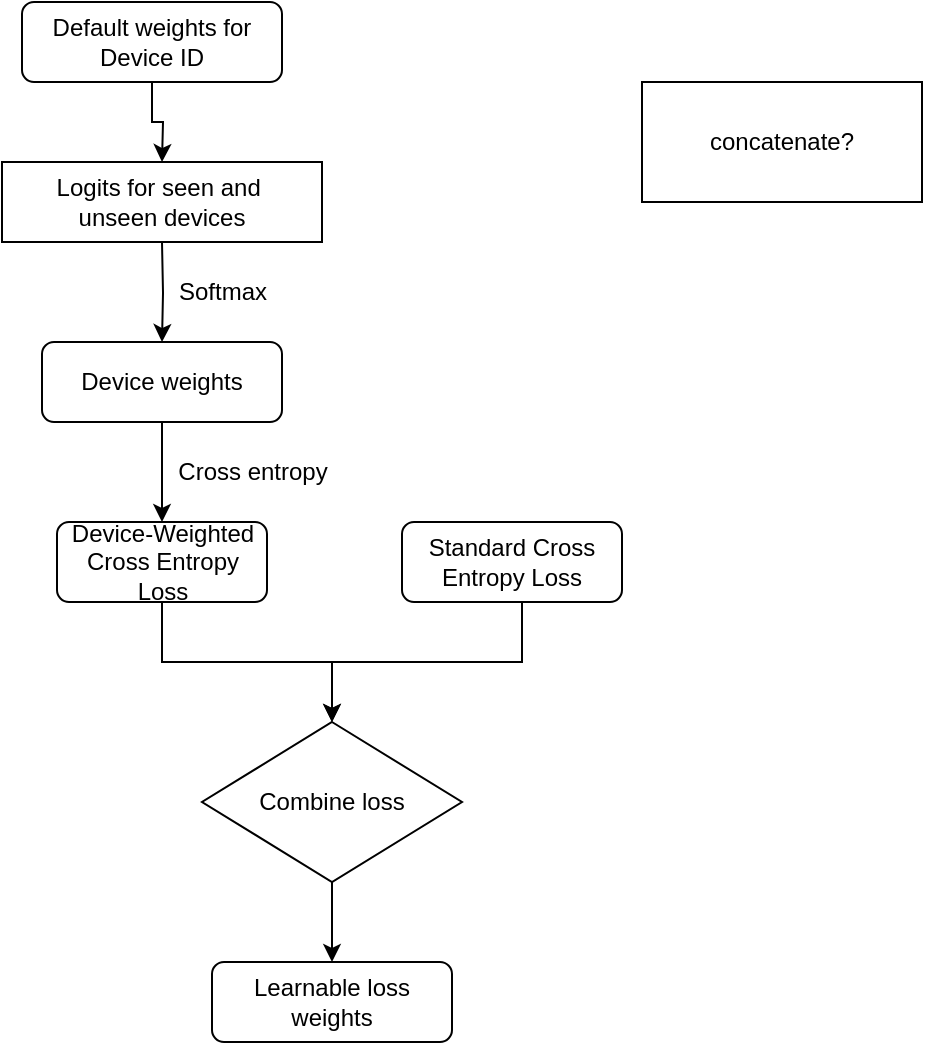 <mxfile version="26.2.10" pages="2">
  <diagram id="C5RBs43oDa-KdzZeNtuy" name="Page-1">
    <mxGraphModel dx="1215" dy="631" grid="1" gridSize="10" guides="1" tooltips="1" connect="1" arrows="1" fold="1" page="1" pageScale="1" pageWidth="827" pageHeight="1169" math="0" shadow="0">
      <root>
        <mxCell id="WIyWlLk6GJQsqaUBKTNV-0" />
        <mxCell id="WIyWlLk6GJQsqaUBKTNV-1" parent="WIyWlLk6GJQsqaUBKTNV-0" />
        <mxCell id="fnSgLKUvwpvgA6tS0XWF-12" value="" style="edgeStyle=orthogonalEdgeStyle;rounded=0;orthogonalLoop=1;jettySize=auto;html=1;" parent="WIyWlLk6GJQsqaUBKTNV-1" source="WIyWlLk6GJQsqaUBKTNV-3" edge="1">
          <mxGeometry relative="1" as="geometry">
            <mxPoint x="220" y="160" as="targetPoint" />
          </mxGeometry>
        </mxCell>
        <mxCell id="WIyWlLk6GJQsqaUBKTNV-3" value="Default weights for Device ID" style="rounded=1;whiteSpace=wrap;html=1;fontSize=12;glass=0;strokeWidth=1;shadow=0;" parent="WIyWlLk6GJQsqaUBKTNV-1" vertex="1">
          <mxGeometry x="150" y="80" width="130" height="40" as="geometry" />
        </mxCell>
        <mxCell id="fnSgLKUvwpvgA6tS0XWF-13" value="" style="edgeStyle=orthogonalEdgeStyle;rounded=0;orthogonalLoop=1;jettySize=auto;html=1;" parent="WIyWlLk6GJQsqaUBKTNV-1" target="fnSgLKUvwpvgA6tS0XWF-10" edge="1">
          <mxGeometry relative="1" as="geometry">
            <mxPoint x="220" y="200" as="sourcePoint" />
          </mxGeometry>
        </mxCell>
        <mxCell id="fnSgLKUvwpvgA6tS0XWF-31" value="" style="edgeStyle=orthogonalEdgeStyle;rounded=0;orthogonalLoop=1;jettySize=auto;html=1;" parent="WIyWlLk6GJQsqaUBKTNV-1" source="fnSgLKUvwpvgA6tS0XWF-8" target="fnSgLKUvwpvgA6tS0XWF-30" edge="1">
          <mxGeometry relative="1" as="geometry" />
        </mxCell>
        <mxCell id="fnSgLKUvwpvgA6tS0XWF-8" value="Combine loss" style="rhombus;whiteSpace=wrap;html=1;" parent="WIyWlLk6GJQsqaUBKTNV-1" vertex="1">
          <mxGeometry x="240" y="440" width="130" height="80" as="geometry" />
        </mxCell>
        <mxCell id="fnSgLKUvwpvgA6tS0XWF-9" style="edgeStyle=orthogonalEdgeStyle;rounded=0;orthogonalLoop=1;jettySize=auto;html=1;exitX=0.5;exitY=1;exitDx=0;exitDy=0;" parent="WIyWlLk6GJQsqaUBKTNV-1" edge="1">
          <mxGeometry relative="1" as="geometry">
            <mxPoint x="540" y="320" as="sourcePoint" />
            <mxPoint x="540" y="320" as="targetPoint" />
          </mxGeometry>
        </mxCell>
        <mxCell id="fnSgLKUvwpvgA6tS0XWF-24" value="" style="edgeStyle=orthogonalEdgeStyle;rounded=0;orthogonalLoop=1;jettySize=auto;html=1;" parent="WIyWlLk6GJQsqaUBKTNV-1" source="fnSgLKUvwpvgA6tS0XWF-10" target="fnSgLKUvwpvgA6tS0XWF-11" edge="1">
          <mxGeometry relative="1" as="geometry" />
        </mxCell>
        <mxCell id="fnSgLKUvwpvgA6tS0XWF-10" value="Device weights" style="rounded=1;whiteSpace=wrap;html=1;" parent="WIyWlLk6GJQsqaUBKTNV-1" vertex="1">
          <mxGeometry x="160" y="250" width="120" height="40" as="geometry" />
        </mxCell>
        <mxCell id="fnSgLKUvwpvgA6tS0XWF-27" value="" style="edgeStyle=orthogonalEdgeStyle;rounded=0;orthogonalLoop=1;jettySize=auto;html=1;" parent="WIyWlLk6GJQsqaUBKTNV-1" source="fnSgLKUvwpvgA6tS0XWF-11" target="fnSgLKUvwpvgA6tS0XWF-8" edge="1">
          <mxGeometry relative="1" as="geometry" />
        </mxCell>
        <mxCell id="fnSgLKUvwpvgA6tS0XWF-11" value="Device-Weighted Cross Entropy Loss" style="rounded=1;whiteSpace=wrap;html=1;" parent="WIyWlLk6GJQsqaUBKTNV-1" vertex="1">
          <mxGeometry x="167.5" y="340" width="105" height="40" as="geometry" />
        </mxCell>
        <mxCell id="fnSgLKUvwpvgA6tS0XWF-14" value="Softmax" style="text;html=1;align=center;verticalAlign=middle;resizable=0;points=[];autosize=1;strokeColor=none;fillColor=none;" parent="WIyWlLk6GJQsqaUBKTNV-1" vertex="1">
          <mxGeometry x="215" y="210" width="70" height="30" as="geometry" />
        </mxCell>
        <mxCell id="fnSgLKUvwpvgA6tS0XWF-22" style="edgeStyle=orthogonalEdgeStyle;rounded=0;orthogonalLoop=1;jettySize=auto;html=1;exitX=0.5;exitY=1;exitDx=0;exitDy=0;" parent="WIyWlLk6GJQsqaUBKTNV-1" edge="1">
          <mxGeometry relative="1" as="geometry">
            <mxPoint x="220" y="200" as="sourcePoint" />
            <mxPoint x="220" y="200" as="targetPoint" />
          </mxGeometry>
        </mxCell>
        <mxCell id="fnSgLKUvwpvgA6tS0XWF-25" value="Cross entropy" style="text;html=1;align=center;verticalAlign=middle;resizable=0;points=[];autosize=1;strokeColor=none;fillColor=none;" parent="WIyWlLk6GJQsqaUBKTNV-1" vertex="1">
          <mxGeometry x="215" y="300" width="100" height="30" as="geometry" />
        </mxCell>
        <mxCell id="fnSgLKUvwpvgA6tS0XWF-28" value="" style="edgeStyle=orthogonalEdgeStyle;rounded=0;orthogonalLoop=1;jettySize=auto;html=1;" parent="WIyWlLk6GJQsqaUBKTNV-1" source="fnSgLKUvwpvgA6tS0XWF-26" target="fnSgLKUvwpvgA6tS0XWF-8" edge="1">
          <mxGeometry relative="1" as="geometry">
            <Array as="points">
              <mxPoint x="400" y="410" />
              <mxPoint x="305" y="410" />
            </Array>
          </mxGeometry>
        </mxCell>
        <mxCell id="fnSgLKUvwpvgA6tS0XWF-26" value="Standard Cross Entropy Loss" style="rounded=1;whiteSpace=wrap;html=1;" parent="WIyWlLk6GJQsqaUBKTNV-1" vertex="1">
          <mxGeometry x="340" y="340" width="110" height="40" as="geometry" />
        </mxCell>
        <mxCell id="fnSgLKUvwpvgA6tS0XWF-30" value="Learnable loss weights" style="rounded=1;whiteSpace=wrap;html=1;" parent="WIyWlLk6GJQsqaUBKTNV-1" vertex="1">
          <mxGeometry x="245" y="560" width="120" height="40" as="geometry" />
        </mxCell>
        <mxCell id="fnSgLKUvwpvgA6tS0XWF-32" value="&lt;div&gt;Logits for seen and&amp;nbsp;&lt;/div&gt;&lt;div&gt;unseen devices&lt;/div&gt;" style="rounded=0;whiteSpace=wrap;html=1;" parent="WIyWlLk6GJQsqaUBKTNV-1" vertex="1">
          <mxGeometry x="140" y="160" width="160" height="40" as="geometry" />
        </mxCell>
        <mxCell id="fnSgLKUvwpvgA6tS0XWF-33" value="concatenate?" style="whiteSpace=wrap;html=1;" parent="WIyWlLk6GJQsqaUBKTNV-1" vertex="1">
          <mxGeometry x="460" y="120" width="140" height="60" as="geometry" />
        </mxCell>
      </root>
    </mxGraphModel>
  </diagram>
  <diagram name="Updated" id="o6p_FjzQm6dasBqKPg0-">
    <mxGraphModel dx="1215" dy="631" grid="1" gridSize="10" guides="1" tooltips="1" connect="1" arrows="1" fold="1" page="1" pageScale="1" pageWidth="827" pageHeight="1169" math="1" shadow="0">
      <root>
        <mxCell id="_II7HAJDU1Er-4FdcSBY-0" />
        <mxCell id="_II7HAJDU1Er-4FdcSBY-1" parent="_II7HAJDU1Er-4FdcSBY-0" />
        <mxCell id="_II7HAJDU1Er-4FdcSBY-6" value="Combined loss" style="rhombus;whiteSpace=wrap;html=1;" vertex="1" parent="_II7HAJDU1Er-4FdcSBY-1">
          <mxGeometry x="209" y="300" width="130" height="80" as="geometry" />
        </mxCell>
        <mxCell id="_II7HAJDU1Er-4FdcSBY-7" style="edgeStyle=orthogonalEdgeStyle;rounded=0;orthogonalLoop=1;jettySize=auto;html=1;exitX=0.5;exitY=1;exitDx=0;exitDy=0;" edge="1" parent="_II7HAJDU1Er-4FdcSBY-1">
          <mxGeometry relative="1" as="geometry">
            <mxPoint x="540" y="320" as="sourcePoint" />
            <mxPoint x="540" y="320" as="targetPoint" />
          </mxGeometry>
        </mxCell>
        <mxCell id="DcYIV1y9M10cGoG0SBPn-5" style="edgeStyle=orthogonalEdgeStyle;rounded=0;orthogonalLoop=1;jettySize=auto;html=1;entryX=0.5;entryY=0;entryDx=0;entryDy=0;" edge="1" parent="_II7HAJDU1Er-4FdcSBY-1" source="_II7HAJDU1Er-4FdcSBY-11" target="DcYIV1y9M10cGoG0SBPn-4">
          <mxGeometry relative="1" as="geometry" />
        </mxCell>
        <mxCell id="_II7HAJDU1Er-4FdcSBY-11" value="Device-Weighted Cross Entropy Loss" style="rounded=1;whiteSpace=wrap;html=1;" vertex="1" parent="_II7HAJDU1Er-4FdcSBY-1">
          <mxGeometry x="70" y="110" width="115" height="50" as="geometry" />
        </mxCell>
        <mxCell id="DcYIV1y9M10cGoG0SBPn-8" style="edgeStyle=orthogonalEdgeStyle;rounded=0;orthogonalLoop=1;jettySize=auto;html=1;exitX=0.5;exitY=1;exitDx=0;exitDy=0;entryX=0.5;entryY=0;entryDx=0;entryDy=0;" edge="1" parent="_II7HAJDU1Er-4FdcSBY-1" source="_II7HAJDU1Er-4FdcSBY-16" target="DcYIV1y9M10cGoG0SBPn-3">
          <mxGeometry relative="1" as="geometry" />
        </mxCell>
        <mxCell id="DcYIV1y9M10cGoG0SBPn-11" style="edgeStyle=orthogonalEdgeStyle;rounded=0;orthogonalLoop=1;jettySize=auto;html=1;exitX=0;exitY=0.5;exitDx=0;exitDy=0;entryX=1;entryY=0.5;entryDx=0;entryDy=0;" edge="1" parent="_II7HAJDU1Er-4FdcSBY-1" source="_II7HAJDU1Er-4FdcSBY-16" target="DcYIV1y9M10cGoG0SBPn-10">
          <mxGeometry relative="1" as="geometry" />
        </mxCell>
        <mxCell id="_II7HAJDU1Er-4FdcSBY-16" value="Standard Cross Entropy Loss" style="rounded=1;whiteSpace=wrap;html=1;" vertex="1" parent="_II7HAJDU1Er-4FdcSBY-1">
          <mxGeometry x="365" y="120" width="110" height="40" as="geometry" />
        </mxCell>
        <mxCell id="DcYIV1y9M10cGoG0SBPn-7" style="edgeStyle=orthogonalEdgeStyle;rounded=0;orthogonalLoop=1;jettySize=auto;html=1;exitX=0.5;exitY=1;exitDx=0;exitDy=0;" edge="1" parent="_II7HAJDU1Er-4FdcSBY-1" source="DcYIV1y9M10cGoG0SBPn-0" target="_II7HAJDU1Er-4FdcSBY-6">
          <mxGeometry relative="1" as="geometry" />
        </mxCell>
        <mxCell id="DcYIV1y9M10cGoG0SBPn-0" value="" style="shape=image;html=1;verticalAlign=top;verticalLabelPosition=bottom;labelBackgroundColor=#ffffff;imageAspect=0;aspect=fixed;image=https://cdn0.iconfinder.com/data/icons/phosphor-duotone-vol-3/256/plus-circle-duotone-128.png" vertex="1" parent="_II7HAJDU1Er-4FdcSBY-1">
          <mxGeometry x="245" y="200" width="58" height="58" as="geometry" />
        </mxCell>
        <mxCell id="DcYIV1y9M10cGoG0SBPn-9" style="edgeStyle=orthogonalEdgeStyle;rounded=0;orthogonalLoop=1;jettySize=auto;html=1;exitX=0;exitY=0.5;exitDx=0;exitDy=0;entryX=1;entryY=0.5;entryDx=0;entryDy=0;" edge="1" parent="_II7HAJDU1Er-4FdcSBY-1" source="DcYIV1y9M10cGoG0SBPn-3" target="DcYIV1y9M10cGoG0SBPn-0">
          <mxGeometry relative="1" as="geometry" />
        </mxCell>
        <mxCell id="DcYIV1y9M10cGoG0SBPn-3" value="&lt;div&gt;\(\times \beta\)&lt;/div&gt;" style="rounded=1;whiteSpace=wrap;html=1;fillColor=#008a00;fontColor=#ffffff;strokeColor=#005700;" vertex="1" parent="_II7HAJDU1Er-4FdcSBY-1">
          <mxGeometry x="367.5" y="209" width="105" height="40" as="geometry" />
        </mxCell>
        <mxCell id="DcYIV1y9M10cGoG0SBPn-6" style="edgeStyle=orthogonalEdgeStyle;rounded=0;orthogonalLoop=1;jettySize=auto;html=1;exitX=1;exitY=0.5;exitDx=0;exitDy=0;" edge="1" parent="_II7HAJDU1Er-4FdcSBY-1" source="DcYIV1y9M10cGoG0SBPn-4" target="DcYIV1y9M10cGoG0SBPn-0">
          <mxGeometry relative="1" as="geometry" />
        </mxCell>
        <mxCell id="DcYIV1y9M10cGoG0SBPn-4" value="\(\times \alpha\)" style="rounded=1;whiteSpace=wrap;html=1;fillColor=#008a00;fontColor=#ffffff;strokeColor=#005700;" vertex="1" parent="_II7HAJDU1Er-4FdcSBY-1">
          <mxGeometry x="75" y="209" width="105" height="40" as="geometry" />
        </mxCell>
        <mxCell id="DcYIV1y9M10cGoG0SBPn-12" style="edgeStyle=orthogonalEdgeStyle;rounded=0;orthogonalLoop=1;jettySize=auto;html=1;exitX=0;exitY=0.5;exitDx=0;exitDy=0;entryX=1;entryY=0.5;entryDx=0;entryDy=0;" edge="1" parent="_II7HAJDU1Er-4FdcSBY-1" source="DcYIV1y9M10cGoG0SBPn-10" target="_II7HAJDU1Er-4FdcSBY-11">
          <mxGeometry relative="1" as="geometry" />
        </mxCell>
        <mxCell id="DcYIV1y9M10cGoG0SBPn-10" value="&lt;div&gt;\(\times\) device weights&lt;/div&gt;" style="rounded=1;whiteSpace=wrap;html=1;fillColor=#008a00;fontColor=#ffffff;strokeColor=#005700;" vertex="1" parent="_II7HAJDU1Er-4FdcSBY-1">
          <mxGeometry x="221.5" y="120" width="105" height="40" as="geometry" />
        </mxCell>
        <mxCell id="DcYIV1y9M10cGoG0SBPn-13" value="Learnable Loss Weight" style="text;html=1;align=center;verticalAlign=middle;whiteSpace=wrap;rounded=0;" vertex="1" parent="_II7HAJDU1Er-4FdcSBY-1">
          <mxGeometry x="390" y="258" width="60" height="30" as="geometry" />
        </mxCell>
        <mxCell id="DcYIV1y9M10cGoG0SBPn-14" value="Learnable Loss Weight" style="text;html=1;align=center;verticalAlign=middle;whiteSpace=wrap;rounded=0;" vertex="1" parent="_II7HAJDU1Er-4FdcSBY-1">
          <mxGeometry x="97.5" y="258" width="60" height="30" as="geometry" />
        </mxCell>
        <mxCell id="DcYIV1y9M10cGoG0SBPn-15" value="Learnable Device Weight" style="text;html=1;align=center;verticalAlign=middle;whiteSpace=wrap;rounded=0;" vertex="1" parent="_II7HAJDU1Er-4FdcSBY-1">
          <mxGeometry x="244" y="80" width="60" height="30" as="geometry" />
        </mxCell>
      </root>
    </mxGraphModel>
  </diagram>
</mxfile>

